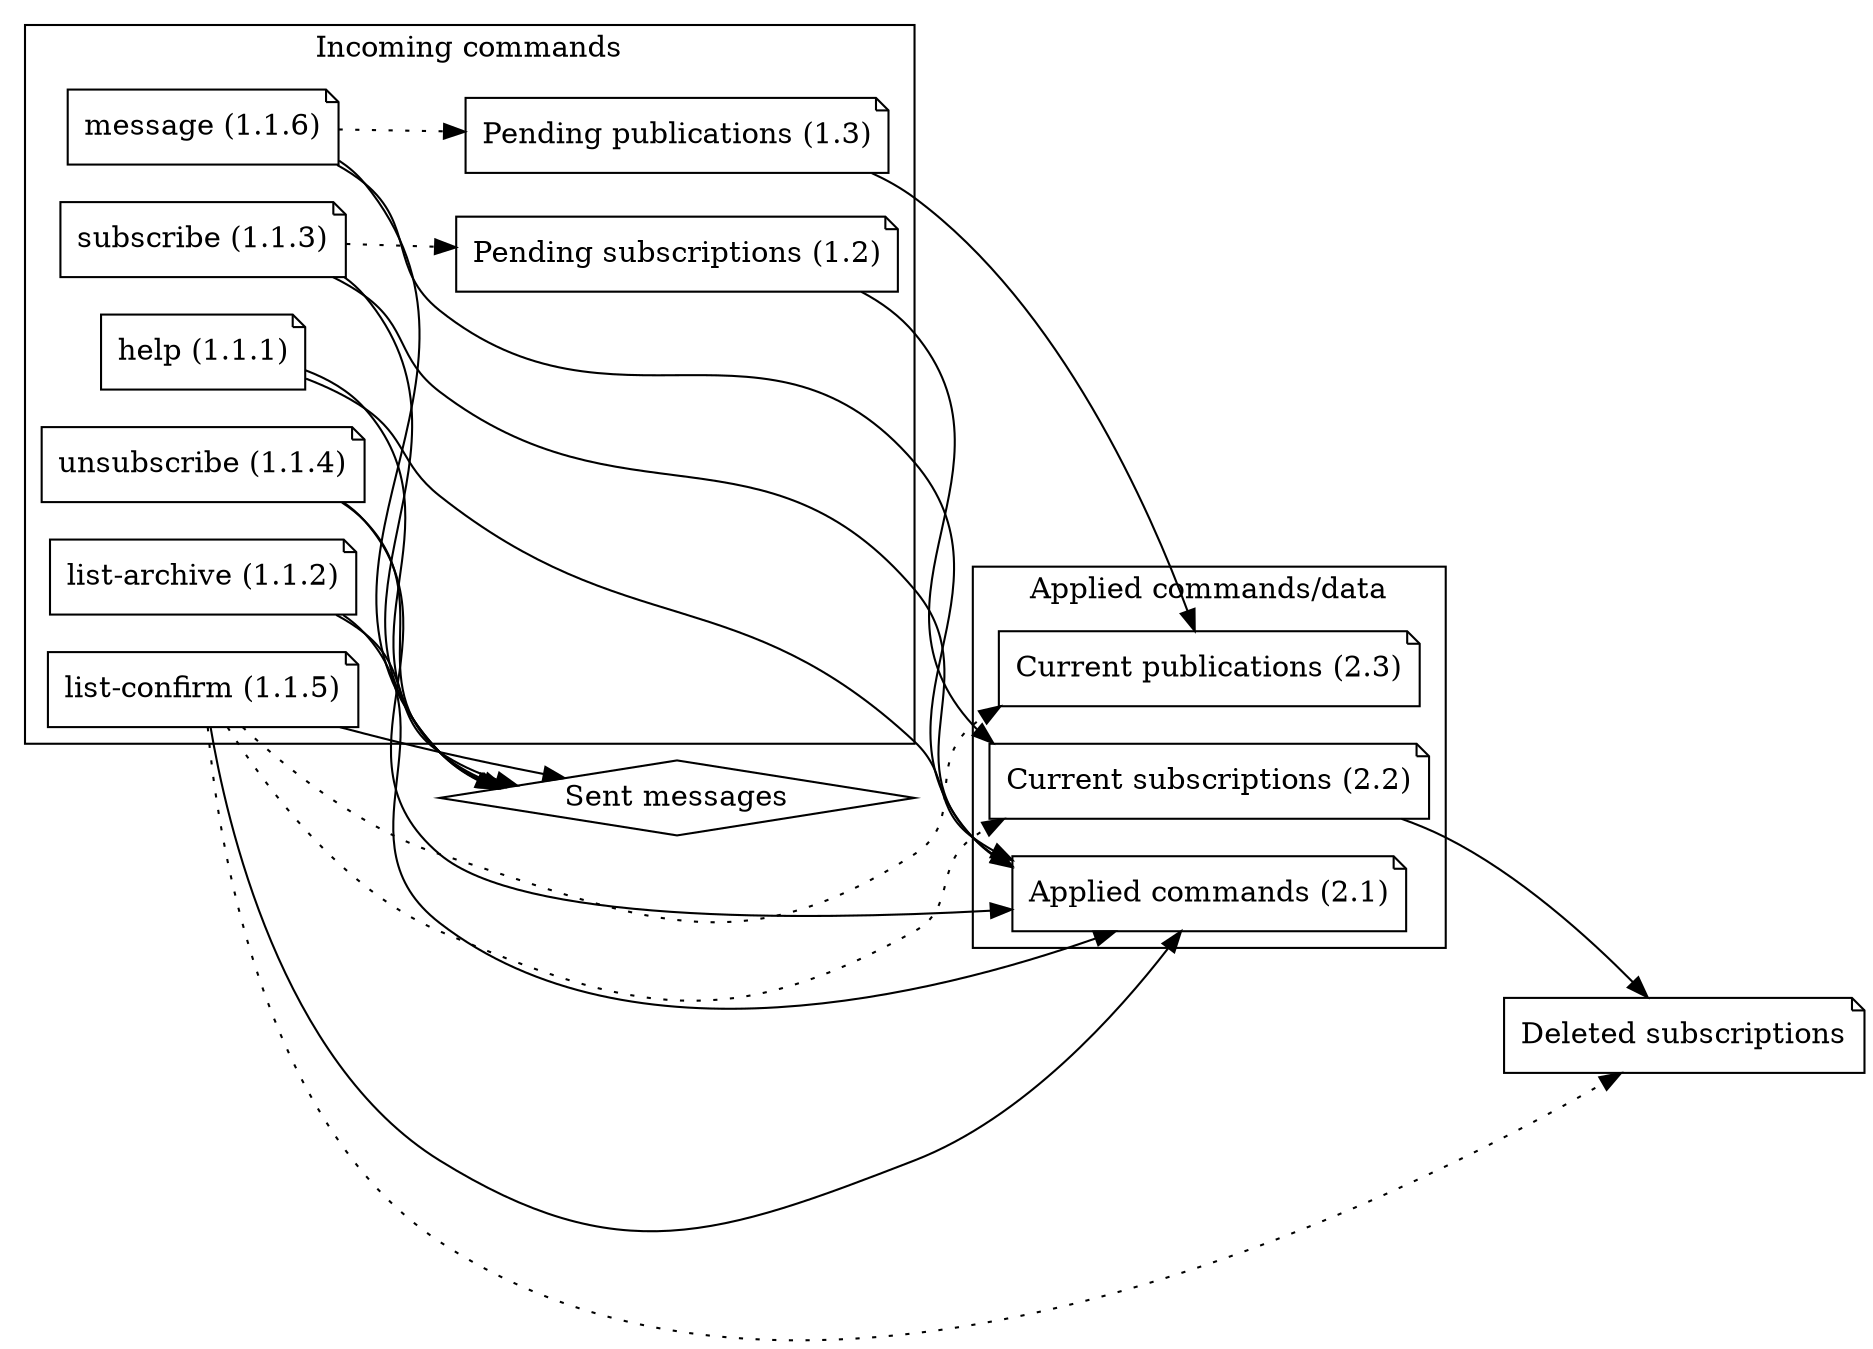 digraph ypotf {
  rankdir=LR;
  node [shape="note"];

  // Clusters
  subgraph cluster_0 {
    label="Incoming commands";

    "help (1.1.1)";
    "list-archive (1.1.2)";
    "subscribe (1.1.3)";
    "unsubscribe (1.1.4)";
    "list-confirm (1.1.5)";
    "message (1.1.6)";

    "Pending subscriptions (1.2)";
    "Pending publications (1.3)";
  };
  subgraph cluster_1 {
    label="Applied commands/data";

    "Applied commands (2.1)";
    "Current subscriptions (2.2)";
    "Current publications (2.3)";
  };
  "Sent messages" [shape=diamond];
  "Deleted subscriptions";

  // Direct links
  "help (1.1.1)" -> "Applied commands (2.1)";
  "list-archive (1.1.2)" -> "Applied commands (2.1)";
  "subscribe (1.1.3)" -> "Applied commands (2.1)";
  "unsubscribe (1.1.4)" -> "Applied commands (2.1)";
  "list-confirm (1.1.5)" -> "Applied commands (2.1)";
  "message (1.1.6)" -> "Applied commands (2.1)";

  "Pending subscriptions (1.2)" -> "Current subscriptions (2.2)" ->
    "Deleted subscriptions";
  "Pending publications (1.3)" -> "Current publications (2.3)";

  // Indirect links
  "subscribe (1.1.3)" -> "Pending subscriptions (1.2)" [style=dotted];
  "message (1.1.6)" -> "Pending publications (1.3)" [style=dotted];

  "list-confirm (1.1.5)" -> "Current subscriptions (2.2)" [style=dotted];
  "list-confirm (1.1.5)" -> "Current publications (2.3)" [style=dotted];
  "list-confirm (1.1.5)" -> "Deleted subscriptions" [style=dotted];

  "help (1.1.1)" -> "Sent messages";
  "list-archive (1.1.2)" -> "Sent messages";
  "subscribe (1.1.3)" -> "Sent messages";
  "unsubscribe (1.1.4)" -> "Sent messages";
  "list-confirm (1.1.5)" -> "Sent messages";
  "message (1.1.6)" -> "Sent messages";
}
